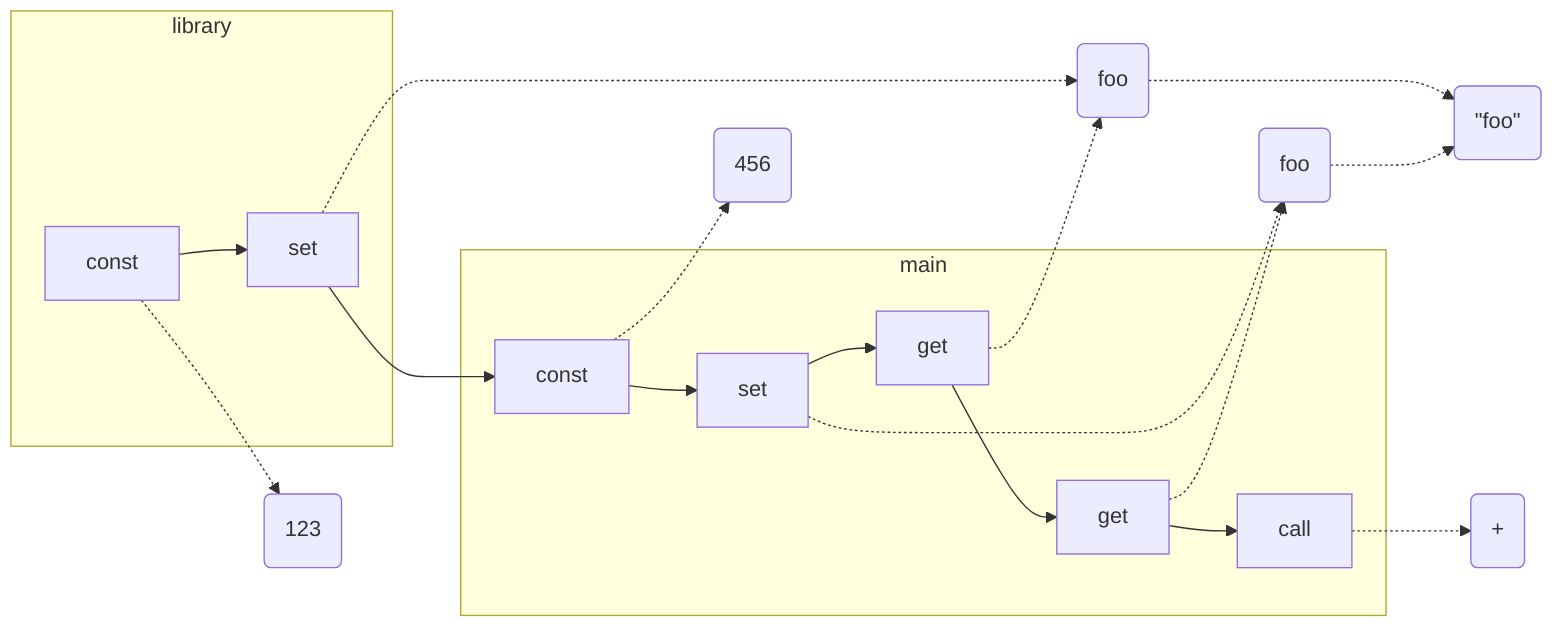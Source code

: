 flowchart LR
  c1 -.-> d3(foo):::red
  c4 -.-> d3
  c3 -.-> d4(foo):::red
  c5 -.-> d4
  d3 -.-> d2(#quot;foo#quot;):::red
  d4 -.-> d2

  subgraph library
    c0[const] --> c1[set]
  end

  c1 --> c2

  subgraph main
    c2[const] --> c3[set] --> c4
    c4[get] --> c5[get] --> c6[call]
  end

  c0 -.-> d0(123)
  c2 -.-> d1(456)
  c6 -.-> d5(+)